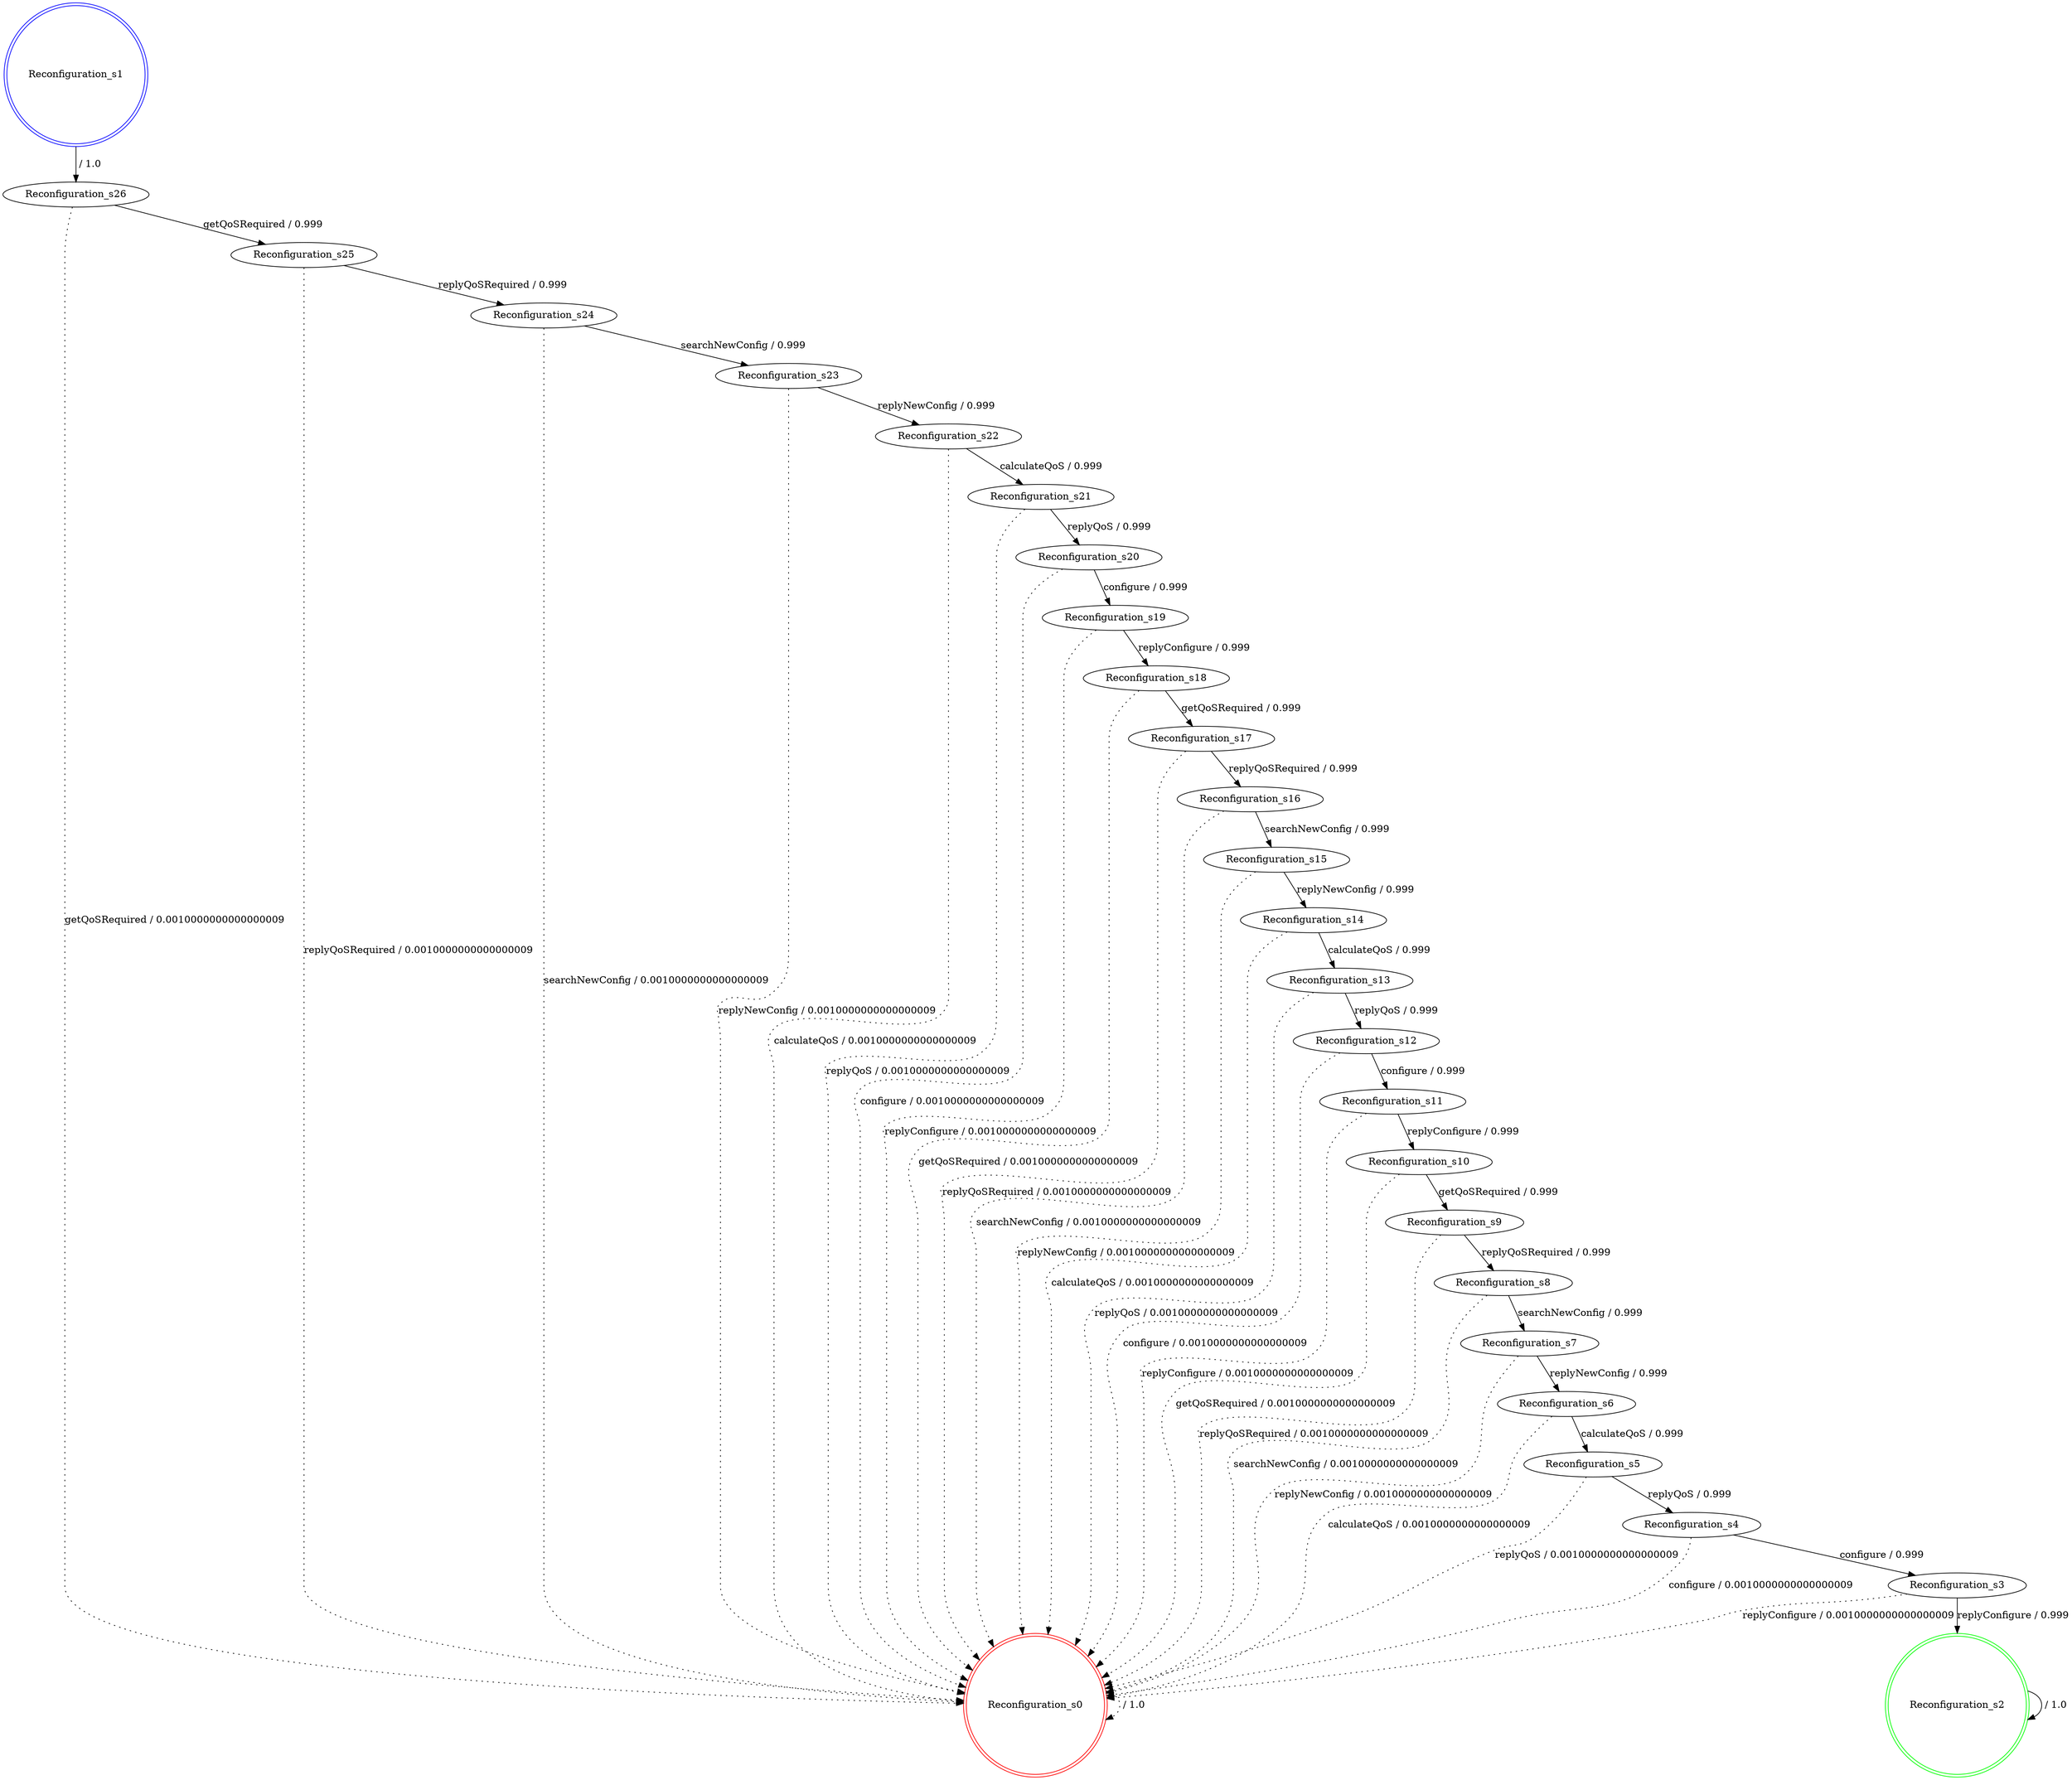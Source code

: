digraph graphname {
Reconfiguration_s0 [label="Reconfiguration_s0",color=red,shape=doublecircle ];
Reconfiguration_s1 [label="Reconfiguration_s1",color=blue,shape=doublecircle ];
Reconfiguration_s2 [label="Reconfiguration_s2",color=green,shape=doublecircle ];
Reconfiguration_s3 [label="Reconfiguration_s3" ];
Reconfiguration_s4 [label="Reconfiguration_s4" ];
Reconfiguration_s5 [label="Reconfiguration_s5" ];
Reconfiguration_s6 [label="Reconfiguration_s6" ];
Reconfiguration_s7 [label="Reconfiguration_s7" ];
Reconfiguration_s8 [label="Reconfiguration_s8" ];
Reconfiguration_s9 [label="Reconfiguration_s9" ];
Reconfiguration_s10 [label="Reconfiguration_s10" ];
Reconfiguration_s11 [label="Reconfiguration_s11" ];
Reconfiguration_s12 [label="Reconfiguration_s12" ];
Reconfiguration_s13 [label="Reconfiguration_s13" ];
Reconfiguration_s14 [label="Reconfiguration_s14" ];
Reconfiguration_s15 [label="Reconfiguration_s15" ];
Reconfiguration_s16 [label="Reconfiguration_s16" ];
Reconfiguration_s17 [label="Reconfiguration_s17" ];
Reconfiguration_s18 [label="Reconfiguration_s18" ];
Reconfiguration_s19 [label="Reconfiguration_s19" ];
Reconfiguration_s20 [label="Reconfiguration_s20" ];
Reconfiguration_s21 [label="Reconfiguration_s21" ];
Reconfiguration_s22 [label="Reconfiguration_s22" ];
Reconfiguration_s23 [label="Reconfiguration_s23" ];
Reconfiguration_s24 [label="Reconfiguration_s24" ];
Reconfiguration_s25 [label="Reconfiguration_s25" ];
Reconfiguration_s26 [label="Reconfiguration_s26" ];
Reconfiguration_s0 -> Reconfiguration_s0 [label=" / 1.0", style=dotted];
Reconfiguration_s1 -> Reconfiguration_s26 [label=" / 1.0"];
Reconfiguration_s2 -> Reconfiguration_s2 [label=" / 1.0"];
Reconfiguration_s3 -> Reconfiguration_s2 [label="replyConfigure / 0.999"];
Reconfiguration_s3 -> Reconfiguration_s0 [label="replyConfigure / 0.0010000000000000009", style=dotted];
Reconfiguration_s4 -> Reconfiguration_s3 [label="configure / 0.999"];
Reconfiguration_s4 -> Reconfiguration_s0 [label="configure / 0.0010000000000000009", style=dotted];
Reconfiguration_s5 -> Reconfiguration_s4 [label="replyQoS / 0.999"];
Reconfiguration_s5 -> Reconfiguration_s0 [label="replyQoS / 0.0010000000000000009", style=dotted];
Reconfiguration_s6 -> Reconfiguration_s5 [label="calculateQoS / 0.999"];
Reconfiguration_s6 -> Reconfiguration_s0 [label="calculateQoS / 0.0010000000000000009", style=dotted];
Reconfiguration_s7 -> Reconfiguration_s6 [label="replyNewConfig / 0.999"];
Reconfiguration_s7 -> Reconfiguration_s0 [label="replyNewConfig / 0.0010000000000000009", style=dotted];
Reconfiguration_s8 -> Reconfiguration_s7 [label="searchNewConfig / 0.999"];
Reconfiguration_s8 -> Reconfiguration_s0 [label="searchNewConfig / 0.0010000000000000009", style=dotted];
Reconfiguration_s9 -> Reconfiguration_s8 [label="replyQoSRequired / 0.999"];
Reconfiguration_s9 -> Reconfiguration_s0 [label="replyQoSRequired / 0.0010000000000000009", style=dotted];
Reconfiguration_s10 -> Reconfiguration_s9 [label="getQoSRequired / 0.999"];
Reconfiguration_s10 -> Reconfiguration_s0 [label="getQoSRequired / 0.0010000000000000009", style=dotted];
Reconfiguration_s11 -> Reconfiguration_s10 [label="replyConfigure / 0.999"];
Reconfiguration_s11 -> Reconfiguration_s0 [label="replyConfigure / 0.0010000000000000009", style=dotted];
Reconfiguration_s12 -> Reconfiguration_s11 [label="configure / 0.999"];
Reconfiguration_s12 -> Reconfiguration_s0 [label="configure / 0.0010000000000000009", style=dotted];
Reconfiguration_s13 -> Reconfiguration_s12 [label="replyQoS / 0.999"];
Reconfiguration_s13 -> Reconfiguration_s0 [label="replyQoS / 0.0010000000000000009", style=dotted];
Reconfiguration_s14 -> Reconfiguration_s13 [label="calculateQoS / 0.999"];
Reconfiguration_s14 -> Reconfiguration_s0 [label="calculateQoS / 0.0010000000000000009", style=dotted];
Reconfiguration_s15 -> Reconfiguration_s14 [label="replyNewConfig / 0.999"];
Reconfiguration_s15 -> Reconfiguration_s0 [label="replyNewConfig / 0.0010000000000000009", style=dotted];
Reconfiguration_s16 -> Reconfiguration_s15 [label="searchNewConfig / 0.999"];
Reconfiguration_s16 -> Reconfiguration_s0 [label="searchNewConfig / 0.0010000000000000009", style=dotted];
Reconfiguration_s17 -> Reconfiguration_s16 [label="replyQoSRequired / 0.999"];
Reconfiguration_s17 -> Reconfiguration_s0 [label="replyQoSRequired / 0.0010000000000000009", style=dotted];
Reconfiguration_s18 -> Reconfiguration_s17 [label="getQoSRequired / 0.999"];
Reconfiguration_s18 -> Reconfiguration_s0 [label="getQoSRequired / 0.0010000000000000009", style=dotted];
Reconfiguration_s19 -> Reconfiguration_s18 [label="replyConfigure / 0.999"];
Reconfiguration_s19 -> Reconfiguration_s0 [label="replyConfigure / 0.0010000000000000009", style=dotted];
Reconfiguration_s20 -> Reconfiguration_s19 [label="configure / 0.999"];
Reconfiguration_s20 -> Reconfiguration_s0 [label="configure / 0.0010000000000000009", style=dotted];
Reconfiguration_s21 -> Reconfiguration_s20 [label="replyQoS / 0.999"];
Reconfiguration_s21 -> Reconfiguration_s0 [label="replyQoS / 0.0010000000000000009", style=dotted];
Reconfiguration_s22 -> Reconfiguration_s21 [label="calculateQoS / 0.999"];
Reconfiguration_s22 -> Reconfiguration_s0 [label="calculateQoS / 0.0010000000000000009", style=dotted];
Reconfiguration_s23 -> Reconfiguration_s22 [label="replyNewConfig / 0.999"];
Reconfiguration_s23 -> Reconfiguration_s0 [label="replyNewConfig / 0.0010000000000000009", style=dotted];
Reconfiguration_s24 -> Reconfiguration_s23 [label="searchNewConfig / 0.999"];
Reconfiguration_s24 -> Reconfiguration_s0 [label="searchNewConfig / 0.0010000000000000009", style=dotted];
Reconfiguration_s25 -> Reconfiguration_s24 [label="replyQoSRequired / 0.999"];
Reconfiguration_s25 -> Reconfiguration_s0 [label="replyQoSRequired / 0.0010000000000000009", style=dotted];
Reconfiguration_s26 -> Reconfiguration_s25 [label="getQoSRequired / 0.999"];
Reconfiguration_s26 -> Reconfiguration_s0 [label="getQoSRequired / 0.0010000000000000009", style=dotted];
}